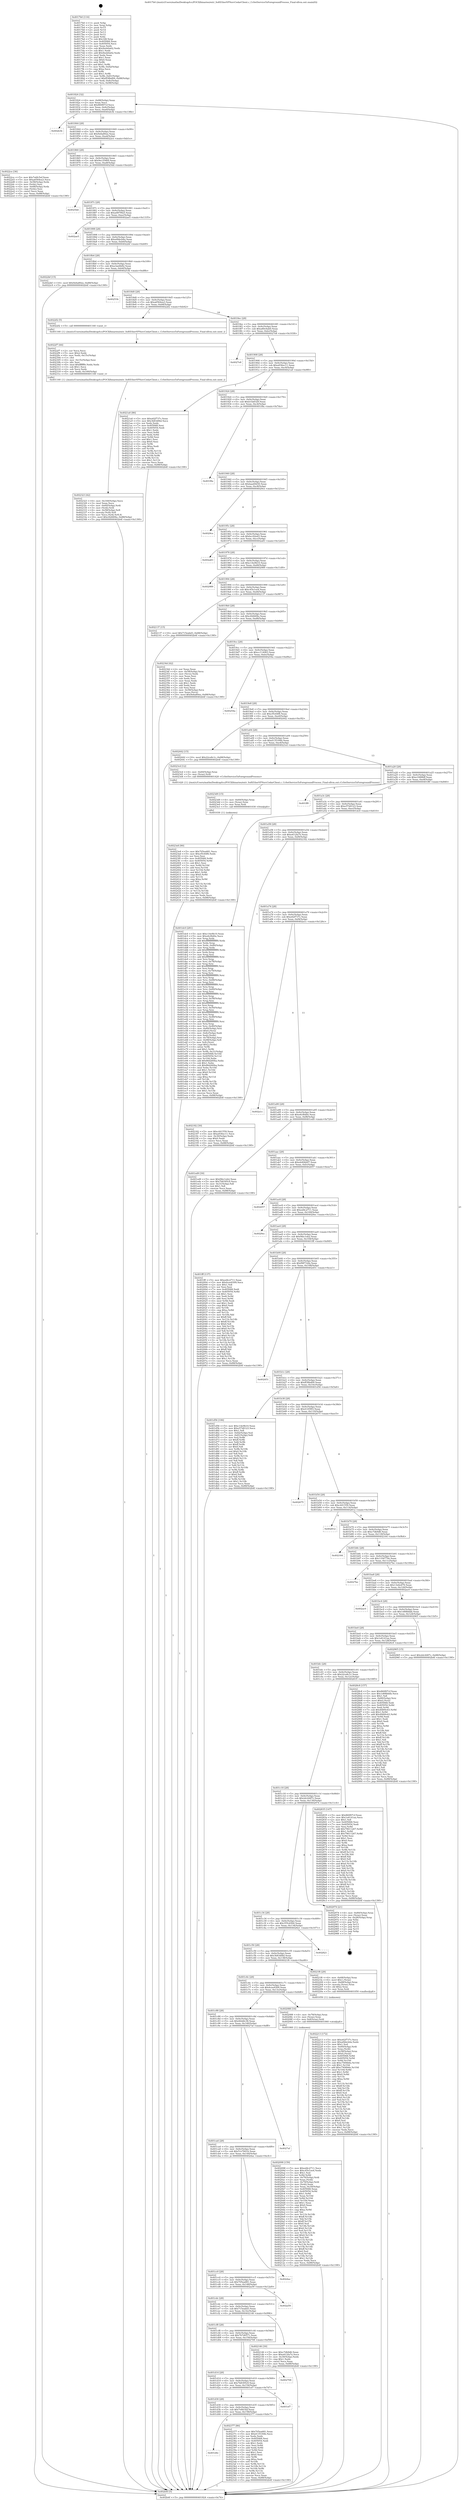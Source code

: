 digraph "0x4017b0" {
  label = "0x4017b0 (/mnt/c/Users/mathe/Desktop/tcc/POCII/binaries/extr_SoftEtherVPNsrcCedarClient.c_CcSetServiceToForegroundProcess_Final-ollvm.out::main(0))"
  labelloc = "t"
  node[shape=record]

  Entry [label="",width=0.3,height=0.3,shape=circle,fillcolor=black,style=filled]
  "0x401824" [label="{
     0x401824 [32]\l
     | [instrs]\l
     &nbsp;&nbsp;0x401824 \<+6\>: mov -0x88(%rbp),%eax\l
     &nbsp;&nbsp;0x40182a \<+2\>: mov %eax,%ecx\l
     &nbsp;&nbsp;0x40182c \<+6\>: sub $0x860f07cf,%ecx\l
     &nbsp;&nbsp;0x401832 \<+6\>: mov %eax,-0x9c(%rbp)\l
     &nbsp;&nbsp;0x401838 \<+6\>: mov %ecx,-0xa0(%rbp)\l
     &nbsp;&nbsp;0x40183e \<+6\>: je 0000000000402b3b \<main+0x138b\>\l
  }"]
  "0x402b3b" [label="{
     0x402b3b\l
  }", style=dashed]
  "0x401844" [label="{
     0x401844 [28]\l
     | [instrs]\l
     &nbsp;&nbsp;0x401844 \<+5\>: jmp 0000000000401849 \<main+0x99\>\l
     &nbsp;&nbsp;0x401849 \<+6\>: mov -0x9c(%rbp),%eax\l
     &nbsp;&nbsp;0x40184f \<+5\>: sub $0x9e6a80ee,%eax\l
     &nbsp;&nbsp;0x401854 \<+6\>: mov %eax,-0xa4(%rbp)\l
     &nbsp;&nbsp;0x40185a \<+6\>: je 00000000004022ce \<main+0xb1e\>\l
  }"]
  Exit [label="",width=0.3,height=0.3,shape=circle,fillcolor=black,style=filled,peripheries=2]
  "0x4022ce" [label="{
     0x4022ce [36]\l
     | [instrs]\l
     &nbsp;&nbsp;0x4022ce \<+5\>: mov $0x7e6fc5ef,%eax\l
     &nbsp;&nbsp;0x4022d3 \<+5\>: mov $0xa6564ea3,%ecx\l
     &nbsp;&nbsp;0x4022d8 \<+4\>: mov -0x58(%rbp),%rdx\l
     &nbsp;&nbsp;0x4022dc \<+2\>: mov (%rdx),%esi\l
     &nbsp;&nbsp;0x4022de \<+4\>: mov -0x68(%rbp),%rdx\l
     &nbsp;&nbsp;0x4022e2 \<+2\>: cmp (%rdx),%esi\l
     &nbsp;&nbsp;0x4022e4 \<+3\>: cmovl %ecx,%eax\l
     &nbsp;&nbsp;0x4022e7 \<+6\>: mov %eax,-0x88(%rbp)\l
     &nbsp;&nbsp;0x4022ed \<+5\>: jmp 0000000000402b4f \<main+0x139f\>\l
  }"]
  "0x401860" [label="{
     0x401860 [28]\l
     | [instrs]\l
     &nbsp;&nbsp;0x401860 \<+5\>: jmp 0000000000401865 \<main+0xb5\>\l
     &nbsp;&nbsp;0x401865 \<+6\>: mov -0x9c(%rbp),%eax\l
     &nbsp;&nbsp;0x40186b \<+5\>: sub $0x9ec35469,%eax\l
     &nbsp;&nbsp;0x401870 \<+6\>: mov %eax,-0xa8(%rbp)\l
     &nbsp;&nbsp;0x401876 \<+6\>: je 00000000004025dd \<main+0xe2d\>\l
  }"]
  "0x4023e8" [label="{
     0x4023e8 [90]\l
     | [instrs]\l
     &nbsp;&nbsp;0x4023e8 \<+5\>: mov $0x705ea681,%ecx\l
     &nbsp;&nbsp;0x4023ed \<+5\>: mov $0xcf5c64f6,%edx\l
     &nbsp;&nbsp;0x4023f2 \<+2\>: xor %esi,%esi\l
     &nbsp;&nbsp;0x4023f4 \<+8\>: mov 0x405068,%r8d\l
     &nbsp;&nbsp;0x4023fc \<+8\>: mov 0x405054,%r9d\l
     &nbsp;&nbsp;0x402404 \<+3\>: sub $0x1,%esi\l
     &nbsp;&nbsp;0x402407 \<+3\>: mov %r8d,%r10d\l
     &nbsp;&nbsp;0x40240a \<+3\>: add %esi,%r10d\l
     &nbsp;&nbsp;0x40240d \<+4\>: imul %r10d,%r8d\l
     &nbsp;&nbsp;0x402411 \<+4\>: and $0x1,%r8d\l
     &nbsp;&nbsp;0x402415 \<+4\>: cmp $0x0,%r8d\l
     &nbsp;&nbsp;0x402419 \<+4\>: sete %r11b\l
     &nbsp;&nbsp;0x40241d \<+4\>: cmp $0xa,%r9d\l
     &nbsp;&nbsp;0x402421 \<+3\>: setl %bl\l
     &nbsp;&nbsp;0x402424 \<+3\>: mov %r11b,%r14b\l
     &nbsp;&nbsp;0x402427 \<+3\>: and %bl,%r14b\l
     &nbsp;&nbsp;0x40242a \<+3\>: xor %bl,%r11b\l
     &nbsp;&nbsp;0x40242d \<+3\>: or %r11b,%r14b\l
     &nbsp;&nbsp;0x402430 \<+4\>: test $0x1,%r14b\l
     &nbsp;&nbsp;0x402434 \<+3\>: cmovne %edx,%ecx\l
     &nbsp;&nbsp;0x402437 \<+6\>: mov %ecx,-0x88(%rbp)\l
     &nbsp;&nbsp;0x40243d \<+5\>: jmp 0000000000402b4f \<main+0x139f\>\l
  }"]
  "0x4025dd" [label="{
     0x4025dd\l
  }", style=dashed]
  "0x40187c" [label="{
     0x40187c [28]\l
     | [instrs]\l
     &nbsp;&nbsp;0x40187c \<+5\>: jmp 0000000000401881 \<main+0xd1\>\l
     &nbsp;&nbsp;0x401881 \<+6\>: mov -0x9c(%rbp),%eax\l
     &nbsp;&nbsp;0x401887 \<+5\>: sub $0xa087f9a5,%eax\l
     &nbsp;&nbsp;0x40188c \<+6\>: mov %eax,-0xac(%rbp)\l
     &nbsp;&nbsp;0x401892 \<+6\>: je 0000000000402ae5 \<main+0x1335\>\l
  }"]
  "0x4023d9" [label="{
     0x4023d9 [15]\l
     | [instrs]\l
     &nbsp;&nbsp;0x4023d9 \<+4\>: mov -0x60(%rbp),%rax\l
     &nbsp;&nbsp;0x4023dd \<+3\>: mov (%rax),%rax\l
     &nbsp;&nbsp;0x4023e0 \<+3\>: mov %rax,%rdi\l
     &nbsp;&nbsp;0x4023e3 \<+5\>: call 0000000000401030 \<free@plt\>\l
     | [calls]\l
     &nbsp;&nbsp;0x401030 \{1\} (unknown)\l
  }"]
  "0x402ae5" [label="{
     0x402ae5\l
  }", style=dashed]
  "0x401898" [label="{
     0x401898 [28]\l
     | [instrs]\l
     &nbsp;&nbsp;0x401898 \<+5\>: jmp 000000000040189d \<main+0xed\>\l
     &nbsp;&nbsp;0x40189d \<+6\>: mov -0x9c(%rbp),%eax\l
     &nbsp;&nbsp;0x4018a3 \<+5\>: sub $0xa0bbcb4a,%eax\l
     &nbsp;&nbsp;0x4018a8 \<+6\>: mov %eax,-0xb0(%rbp)\l
     &nbsp;&nbsp;0x4018ae \<+6\>: je 00000000004022bf \<main+0xb0f\>\l
  }"]
  "0x401d4c" [label="{
     0x401d4c\l
  }", style=dashed]
  "0x4022bf" [label="{
     0x4022bf [15]\l
     | [instrs]\l
     &nbsp;&nbsp;0x4022bf \<+10\>: movl $0x9e6a80ee,-0x88(%rbp)\l
     &nbsp;&nbsp;0x4022c9 \<+5\>: jmp 0000000000402b4f \<main+0x139f\>\l
  }"]
  "0x4018b4" [label="{
     0x4018b4 [28]\l
     | [instrs]\l
     &nbsp;&nbsp;0x4018b4 \<+5\>: jmp 00000000004018b9 \<main+0x109\>\l
     &nbsp;&nbsp;0x4018b9 \<+6\>: mov -0x9c(%rbp),%eax\l
     &nbsp;&nbsp;0x4018bf \<+5\>: sub $0xa3ae6b82,%eax\l
     &nbsp;&nbsp;0x4018c4 \<+6\>: mov %eax,-0xb4(%rbp)\l
     &nbsp;&nbsp;0x4018ca \<+6\>: je 000000000040253b \<main+0xd8b\>\l
  }"]
  "0x402377" [label="{
     0x402377 [86]\l
     | [instrs]\l
     &nbsp;&nbsp;0x402377 \<+5\>: mov $0x705ea681,%eax\l
     &nbsp;&nbsp;0x40237c \<+5\>: mov $0xd135184b,%ecx\l
     &nbsp;&nbsp;0x402381 \<+2\>: xor %edx,%edx\l
     &nbsp;&nbsp;0x402383 \<+7\>: mov 0x405068,%esi\l
     &nbsp;&nbsp;0x40238a \<+7\>: mov 0x405054,%edi\l
     &nbsp;&nbsp;0x402391 \<+3\>: sub $0x1,%edx\l
     &nbsp;&nbsp;0x402394 \<+3\>: mov %esi,%r8d\l
     &nbsp;&nbsp;0x402397 \<+3\>: add %edx,%r8d\l
     &nbsp;&nbsp;0x40239a \<+4\>: imul %r8d,%esi\l
     &nbsp;&nbsp;0x40239e \<+3\>: and $0x1,%esi\l
     &nbsp;&nbsp;0x4023a1 \<+3\>: cmp $0x0,%esi\l
     &nbsp;&nbsp;0x4023a4 \<+4\>: sete %r9b\l
     &nbsp;&nbsp;0x4023a8 \<+3\>: cmp $0xa,%edi\l
     &nbsp;&nbsp;0x4023ab \<+4\>: setl %r10b\l
     &nbsp;&nbsp;0x4023af \<+3\>: mov %r9b,%r11b\l
     &nbsp;&nbsp;0x4023b2 \<+3\>: and %r10b,%r11b\l
     &nbsp;&nbsp;0x4023b5 \<+3\>: xor %r10b,%r9b\l
     &nbsp;&nbsp;0x4023b8 \<+3\>: or %r9b,%r11b\l
     &nbsp;&nbsp;0x4023bb \<+4\>: test $0x1,%r11b\l
     &nbsp;&nbsp;0x4023bf \<+3\>: cmovne %ecx,%eax\l
     &nbsp;&nbsp;0x4023c2 \<+6\>: mov %eax,-0x88(%rbp)\l
     &nbsp;&nbsp;0x4023c8 \<+5\>: jmp 0000000000402b4f \<main+0x139f\>\l
  }"]
  "0x40253b" [label="{
     0x40253b\l
  }", style=dashed]
  "0x4018d0" [label="{
     0x4018d0 [28]\l
     | [instrs]\l
     &nbsp;&nbsp;0x4018d0 \<+5\>: jmp 00000000004018d5 \<main+0x125\>\l
     &nbsp;&nbsp;0x4018d5 \<+6\>: mov -0x9c(%rbp),%eax\l
     &nbsp;&nbsp;0x4018db \<+5\>: sub $0xa6564ea3,%eax\l
     &nbsp;&nbsp;0x4018e0 \<+6\>: mov %eax,-0xb8(%rbp)\l
     &nbsp;&nbsp;0x4018e6 \<+6\>: je 00000000004022f2 \<main+0xb42\>\l
  }"]
  "0x401d30" [label="{
     0x401d30 [28]\l
     | [instrs]\l
     &nbsp;&nbsp;0x401d30 \<+5\>: jmp 0000000000401d35 \<main+0x585\>\l
     &nbsp;&nbsp;0x401d35 \<+6\>: mov -0x9c(%rbp),%eax\l
     &nbsp;&nbsp;0x401d3b \<+5\>: sub $0x7e6fc5ef,%eax\l
     &nbsp;&nbsp;0x401d40 \<+6\>: mov %eax,-0x158(%rbp)\l
     &nbsp;&nbsp;0x401d46 \<+6\>: je 0000000000402377 \<main+0xbc7\>\l
  }"]
  "0x4022f2" [label="{
     0x4022f2 [5]\l
     | [instrs]\l
     &nbsp;&nbsp;0x4022f2 \<+5\>: call 0000000000401160 \<next_i\>\l
     | [calls]\l
     &nbsp;&nbsp;0x401160 \{1\} (/mnt/c/Users/mathe/Desktop/tcc/POCII/binaries/extr_SoftEtherVPNsrcCedarClient.c_CcSetServiceToForegroundProcess_Final-ollvm.out::next_i)\l
  }"]
  "0x4018ec" [label="{
     0x4018ec [28]\l
     | [instrs]\l
     &nbsp;&nbsp;0x4018ec \<+5\>: jmp 00000000004018f1 \<main+0x141\>\l
     &nbsp;&nbsp;0x4018f1 \<+6\>: mov -0x9c(%rbp),%eax\l
     &nbsp;&nbsp;0x4018f7 \<+5\>: sub $0xa80c6ab0,%eax\l
     &nbsp;&nbsp;0x4018fc \<+6\>: mov %eax,-0xbc(%rbp)\l
     &nbsp;&nbsp;0x401902 \<+6\>: je 00000000004027e8 \<main+0x1038\>\l
  }"]
  "0x401ef7" [label="{
     0x401ef7\l
  }", style=dashed]
  "0x4027e8" [label="{
     0x4027e8\l
  }", style=dashed]
  "0x401908" [label="{
     0x401908 [28]\l
     | [instrs]\l
     &nbsp;&nbsp;0x401908 \<+5\>: jmp 000000000040190d \<main+0x15d\>\l
     &nbsp;&nbsp;0x40190d \<+6\>: mov -0x9c(%rbp),%eax\l
     &nbsp;&nbsp;0x401913 \<+5\>: sub $0xa936ec11,%eax\l
     &nbsp;&nbsp;0x401918 \<+6\>: mov %eax,-0xc0(%rbp)\l
     &nbsp;&nbsp;0x40191e \<+6\>: je 00000000004021a0 \<main+0x9f0\>\l
  }"]
  "0x401d14" [label="{
     0x401d14 [28]\l
     | [instrs]\l
     &nbsp;&nbsp;0x401d14 \<+5\>: jmp 0000000000401d19 \<main+0x569\>\l
     &nbsp;&nbsp;0x401d19 \<+6\>: mov -0x9c(%rbp),%eax\l
     &nbsp;&nbsp;0x401d1f \<+5\>: sub $0x7b8395c9,%eax\l
     &nbsp;&nbsp;0x401d24 \<+6\>: mov %eax,-0x154(%rbp)\l
     &nbsp;&nbsp;0x401d2a \<+6\>: je 0000000000401ef7 \<main+0x747\>\l
  }"]
  "0x4021a0" [label="{
     0x4021a0 [86]\l
     | [instrs]\l
     &nbsp;&nbsp;0x4021a0 \<+5\>: mov $0xe62f737c,%eax\l
     &nbsp;&nbsp;0x4021a5 \<+5\>: mov $0x3b83df4d,%ecx\l
     &nbsp;&nbsp;0x4021aa \<+2\>: xor %edx,%edx\l
     &nbsp;&nbsp;0x4021ac \<+7\>: mov 0x405068,%esi\l
     &nbsp;&nbsp;0x4021b3 \<+7\>: mov 0x405054,%edi\l
     &nbsp;&nbsp;0x4021ba \<+3\>: sub $0x1,%edx\l
     &nbsp;&nbsp;0x4021bd \<+3\>: mov %esi,%r8d\l
     &nbsp;&nbsp;0x4021c0 \<+3\>: add %edx,%r8d\l
     &nbsp;&nbsp;0x4021c3 \<+4\>: imul %r8d,%esi\l
     &nbsp;&nbsp;0x4021c7 \<+3\>: and $0x1,%esi\l
     &nbsp;&nbsp;0x4021ca \<+3\>: cmp $0x0,%esi\l
     &nbsp;&nbsp;0x4021cd \<+4\>: sete %r9b\l
     &nbsp;&nbsp;0x4021d1 \<+3\>: cmp $0xa,%edi\l
     &nbsp;&nbsp;0x4021d4 \<+4\>: setl %r10b\l
     &nbsp;&nbsp;0x4021d8 \<+3\>: mov %r9b,%r11b\l
     &nbsp;&nbsp;0x4021db \<+3\>: and %r10b,%r11b\l
     &nbsp;&nbsp;0x4021de \<+3\>: xor %r10b,%r9b\l
     &nbsp;&nbsp;0x4021e1 \<+3\>: or %r9b,%r11b\l
     &nbsp;&nbsp;0x4021e4 \<+4\>: test $0x1,%r11b\l
     &nbsp;&nbsp;0x4021e8 \<+3\>: cmovne %ecx,%eax\l
     &nbsp;&nbsp;0x4021eb \<+6\>: mov %eax,-0x88(%rbp)\l
     &nbsp;&nbsp;0x4021f1 \<+5\>: jmp 0000000000402b4f \<main+0x139f\>\l
  }"]
  "0x401924" [label="{
     0x401924 [28]\l
     | [instrs]\l
     &nbsp;&nbsp;0x401924 \<+5\>: jmp 0000000000401929 \<main+0x179\>\l
     &nbsp;&nbsp;0x401929 \<+6\>: mov -0x9c(%rbp),%eax\l
     &nbsp;&nbsp;0x40192f \<+5\>: sub $0xb1fa8329,%eax\l
     &nbsp;&nbsp;0x401934 \<+6\>: mov %eax,-0xc4(%rbp)\l
     &nbsp;&nbsp;0x40193a \<+6\>: je 0000000000401f8a \<main+0x7da\>\l
  }"]
  "0x402708" [label="{
     0x402708\l
  }", style=dashed]
  "0x401f8a" [label="{
     0x401f8a\l
  }", style=dashed]
  "0x401940" [label="{
     0x401940 [28]\l
     | [instrs]\l
     &nbsp;&nbsp;0x401940 \<+5\>: jmp 0000000000401945 \<main+0x195\>\l
     &nbsp;&nbsp;0x401945 \<+6\>: mov -0x9c(%rbp),%eax\l
     &nbsp;&nbsp;0x40194b \<+5\>: sub $0xbaa49d30,%eax\l
     &nbsp;&nbsp;0x401950 \<+6\>: mov %eax,-0xc8(%rbp)\l
     &nbsp;&nbsp;0x401956 \<+6\>: je 00000000004029ce \<main+0x121e\>\l
  }"]
  "0x402323" [label="{
     0x402323 [42]\l
     | [instrs]\l
     &nbsp;&nbsp;0x402323 \<+6\>: mov -0x160(%rbp),%ecx\l
     &nbsp;&nbsp;0x402329 \<+3\>: imul %eax,%ecx\l
     &nbsp;&nbsp;0x40232c \<+4\>: mov -0x60(%rbp),%rdi\l
     &nbsp;&nbsp;0x402330 \<+3\>: mov (%rdi),%rdi\l
     &nbsp;&nbsp;0x402333 \<+4\>: mov -0x58(%rbp),%r8\l
     &nbsp;&nbsp;0x402337 \<+3\>: movslq (%r8),%r8\l
     &nbsp;&nbsp;0x40233a \<+4\>: mov %ecx,(%rdi,%r8,4)\l
     &nbsp;&nbsp;0x40233e \<+10\>: movl $0xc8266f4e,-0x88(%rbp)\l
     &nbsp;&nbsp;0x402348 \<+5\>: jmp 0000000000402b4f \<main+0x139f\>\l
  }"]
  "0x4029ce" [label="{
     0x4029ce\l
  }", style=dashed]
  "0x40195c" [label="{
     0x40195c [28]\l
     | [instrs]\l
     &nbsp;&nbsp;0x40195c \<+5\>: jmp 0000000000401961 \<main+0x1b1\>\l
     &nbsp;&nbsp;0x401961 \<+6\>: mov -0x9c(%rbp),%eax\l
     &nbsp;&nbsp;0x401967 \<+5\>: sub $0xbcc92ed3,%eax\l
     &nbsp;&nbsp;0x40196c \<+6\>: mov %eax,-0xcc(%rbp)\l
     &nbsp;&nbsp;0x401972 \<+6\>: je 0000000000402a83 \<main+0x12d3\>\l
  }"]
  "0x4022f7" [label="{
     0x4022f7 [44]\l
     | [instrs]\l
     &nbsp;&nbsp;0x4022f7 \<+2\>: xor %ecx,%ecx\l
     &nbsp;&nbsp;0x4022f9 \<+5\>: mov $0x2,%edx\l
     &nbsp;&nbsp;0x4022fe \<+6\>: mov %edx,-0x15c(%rbp)\l
     &nbsp;&nbsp;0x402304 \<+1\>: cltd\l
     &nbsp;&nbsp;0x402305 \<+6\>: mov -0x15c(%rbp),%esi\l
     &nbsp;&nbsp;0x40230b \<+2\>: idiv %esi\l
     &nbsp;&nbsp;0x40230d \<+6\>: imul $0xfffffffe,%edx,%edx\l
     &nbsp;&nbsp;0x402313 \<+3\>: sub $0x1,%ecx\l
     &nbsp;&nbsp;0x402316 \<+2\>: sub %ecx,%edx\l
     &nbsp;&nbsp;0x402318 \<+6\>: mov %edx,-0x160(%rbp)\l
     &nbsp;&nbsp;0x40231e \<+5\>: call 0000000000401160 \<next_i\>\l
     | [calls]\l
     &nbsp;&nbsp;0x401160 \{1\} (/mnt/c/Users/mathe/Desktop/tcc/POCII/binaries/extr_SoftEtherVPNsrcCedarClient.c_CcSetServiceToForegroundProcess_Final-ollvm.out::next_i)\l
  }"]
  "0x402a83" [label="{
     0x402a83\l
  }", style=dashed]
  "0x401978" [label="{
     0x401978 [28]\l
     | [instrs]\l
     &nbsp;&nbsp;0x401978 \<+5\>: jmp 000000000040197d \<main+0x1cd\>\l
     &nbsp;&nbsp;0x40197d \<+6\>: mov -0x9c(%rbp),%eax\l
     &nbsp;&nbsp;0x401983 \<+5\>: sub $0xc14e9b10,%eax\l
     &nbsp;&nbsp;0x401988 \<+6\>: mov %eax,-0xd0(%rbp)\l
     &nbsp;&nbsp;0x40198e \<+6\>: je 0000000000402989 \<main+0x11d9\>\l
  }"]
  "0x402213" [label="{
     0x402213 [172]\l
     | [instrs]\l
     &nbsp;&nbsp;0x402213 \<+5\>: mov $0xe62f737c,%ecx\l
     &nbsp;&nbsp;0x402218 \<+5\>: mov $0xa0bbcb4a,%edx\l
     &nbsp;&nbsp;0x40221d \<+3\>: mov $0x1,%sil\l
     &nbsp;&nbsp;0x402220 \<+4\>: mov -0x60(%rbp),%rdi\l
     &nbsp;&nbsp;0x402224 \<+3\>: mov %rax,(%rdi)\l
     &nbsp;&nbsp;0x402227 \<+4\>: mov -0x58(%rbp),%rax\l
     &nbsp;&nbsp;0x40222b \<+6\>: movl $0x0,(%rax)\l
     &nbsp;&nbsp;0x402231 \<+8\>: mov 0x405068,%r8d\l
     &nbsp;&nbsp;0x402239 \<+8\>: mov 0x405054,%r9d\l
     &nbsp;&nbsp;0x402241 \<+3\>: mov %r8d,%r10d\l
     &nbsp;&nbsp;0x402244 \<+7\>: sub $0xc7406b6e,%r10d\l
     &nbsp;&nbsp;0x40224b \<+4\>: sub $0x1,%r10d\l
     &nbsp;&nbsp;0x40224f \<+7\>: add $0xc7406b6e,%r10d\l
     &nbsp;&nbsp;0x402256 \<+4\>: imul %r10d,%r8d\l
     &nbsp;&nbsp;0x40225a \<+4\>: and $0x1,%r8d\l
     &nbsp;&nbsp;0x40225e \<+4\>: cmp $0x0,%r8d\l
     &nbsp;&nbsp;0x402262 \<+4\>: sete %r11b\l
     &nbsp;&nbsp;0x402266 \<+4\>: cmp $0xa,%r9d\l
     &nbsp;&nbsp;0x40226a \<+3\>: setl %bl\l
     &nbsp;&nbsp;0x40226d \<+3\>: mov %r11b,%r14b\l
     &nbsp;&nbsp;0x402270 \<+4\>: xor $0xff,%r14b\l
     &nbsp;&nbsp;0x402274 \<+3\>: mov %bl,%r15b\l
     &nbsp;&nbsp;0x402277 \<+4\>: xor $0xff,%r15b\l
     &nbsp;&nbsp;0x40227b \<+4\>: xor $0x0,%sil\l
     &nbsp;&nbsp;0x40227f \<+3\>: mov %r14b,%r12b\l
     &nbsp;&nbsp;0x402282 \<+4\>: and $0x0,%r12b\l
     &nbsp;&nbsp;0x402286 \<+3\>: and %sil,%r11b\l
     &nbsp;&nbsp;0x402289 \<+3\>: mov %r15b,%r13b\l
     &nbsp;&nbsp;0x40228c \<+4\>: and $0x0,%r13b\l
     &nbsp;&nbsp;0x402290 \<+3\>: and %sil,%bl\l
     &nbsp;&nbsp;0x402293 \<+3\>: or %r11b,%r12b\l
     &nbsp;&nbsp;0x402296 \<+3\>: or %bl,%r13b\l
     &nbsp;&nbsp;0x402299 \<+3\>: xor %r13b,%r12b\l
     &nbsp;&nbsp;0x40229c \<+3\>: or %r15b,%r14b\l
     &nbsp;&nbsp;0x40229f \<+4\>: xor $0xff,%r14b\l
     &nbsp;&nbsp;0x4022a3 \<+4\>: or $0x0,%sil\l
     &nbsp;&nbsp;0x4022a7 \<+3\>: and %sil,%r14b\l
     &nbsp;&nbsp;0x4022aa \<+3\>: or %r14b,%r12b\l
     &nbsp;&nbsp;0x4022ad \<+4\>: test $0x1,%r12b\l
     &nbsp;&nbsp;0x4022b1 \<+3\>: cmovne %edx,%ecx\l
     &nbsp;&nbsp;0x4022b4 \<+6\>: mov %ecx,-0x88(%rbp)\l
     &nbsp;&nbsp;0x4022ba \<+5\>: jmp 0000000000402b4f \<main+0x139f\>\l
  }"]
  "0x402989" [label="{
     0x402989\l
  }", style=dashed]
  "0x401994" [label="{
     0x401994 [28]\l
     | [instrs]\l
     &nbsp;&nbsp;0x401994 \<+5\>: jmp 0000000000401999 \<main+0x1e9\>\l
     &nbsp;&nbsp;0x401999 \<+6\>: mov -0x9c(%rbp),%eax\l
     &nbsp;&nbsp;0x40199f \<+5\>: sub $0xc45e1ee4,%eax\l
     &nbsp;&nbsp;0x4019a4 \<+6\>: mov %eax,-0xd4(%rbp)\l
     &nbsp;&nbsp;0x4019aa \<+6\>: je 0000000000402137 \<main+0x987\>\l
  }"]
  "0x401cf8" [label="{
     0x401cf8 [28]\l
     | [instrs]\l
     &nbsp;&nbsp;0x401cf8 \<+5\>: jmp 0000000000401cfd \<main+0x54d\>\l
     &nbsp;&nbsp;0x401cfd \<+6\>: mov -0x9c(%rbp),%eax\l
     &nbsp;&nbsp;0x401d03 \<+5\>: sub $0x7b7d0571,%eax\l
     &nbsp;&nbsp;0x401d08 \<+6\>: mov %eax,-0x150(%rbp)\l
     &nbsp;&nbsp;0x401d0e \<+6\>: je 0000000000402708 \<main+0xf58\>\l
  }"]
  "0x402137" [label="{
     0x402137 [15]\l
     | [instrs]\l
     &nbsp;&nbsp;0x402137 \<+10\>: movl $0x715eabd3,-0x88(%rbp)\l
     &nbsp;&nbsp;0x402141 \<+5\>: jmp 0000000000402b4f \<main+0x139f\>\l
  }"]
  "0x4019b0" [label="{
     0x4019b0 [28]\l
     | [instrs]\l
     &nbsp;&nbsp;0x4019b0 \<+5\>: jmp 00000000004019b5 \<main+0x205\>\l
     &nbsp;&nbsp;0x4019b5 \<+6\>: mov -0x9c(%rbp),%eax\l
     &nbsp;&nbsp;0x4019bb \<+5\>: sub $0xc8266f4e,%eax\l
     &nbsp;&nbsp;0x4019c0 \<+6\>: mov %eax,-0xd8(%rbp)\l
     &nbsp;&nbsp;0x4019c6 \<+6\>: je 000000000040234d \<main+0xb9d\>\l
  }"]
  "0x402146" [label="{
     0x402146 [30]\l
     | [instrs]\l
     &nbsp;&nbsp;0x402146 \<+5\>: mov $0xc7db9d6,%eax\l
     &nbsp;&nbsp;0x40214b \<+5\>: mov $0xe612fa7e,%ecx\l
     &nbsp;&nbsp;0x402150 \<+3\>: mov -0x30(%rbp),%edx\l
     &nbsp;&nbsp;0x402153 \<+3\>: cmp $0x1,%edx\l
     &nbsp;&nbsp;0x402156 \<+3\>: cmovl %ecx,%eax\l
     &nbsp;&nbsp;0x402159 \<+6\>: mov %eax,-0x88(%rbp)\l
     &nbsp;&nbsp;0x40215f \<+5\>: jmp 0000000000402b4f \<main+0x139f\>\l
  }"]
  "0x40234d" [label="{
     0x40234d [42]\l
     | [instrs]\l
     &nbsp;&nbsp;0x40234d \<+2\>: xor %eax,%eax\l
     &nbsp;&nbsp;0x40234f \<+4\>: mov -0x58(%rbp),%rcx\l
     &nbsp;&nbsp;0x402353 \<+2\>: mov (%rcx),%edx\l
     &nbsp;&nbsp;0x402355 \<+2\>: mov %eax,%esi\l
     &nbsp;&nbsp;0x402357 \<+2\>: sub %edx,%esi\l
     &nbsp;&nbsp;0x402359 \<+2\>: mov %eax,%edx\l
     &nbsp;&nbsp;0x40235b \<+3\>: sub $0x1,%edx\l
     &nbsp;&nbsp;0x40235e \<+2\>: add %edx,%esi\l
     &nbsp;&nbsp;0x402360 \<+2\>: sub %esi,%eax\l
     &nbsp;&nbsp;0x402362 \<+4\>: mov -0x58(%rbp),%rcx\l
     &nbsp;&nbsp;0x402366 \<+2\>: mov %eax,(%rcx)\l
     &nbsp;&nbsp;0x402368 \<+10\>: movl $0x9e6a80ee,-0x88(%rbp)\l
     &nbsp;&nbsp;0x402372 \<+5\>: jmp 0000000000402b4f \<main+0x139f\>\l
  }"]
  "0x4019cc" [label="{
     0x4019cc [28]\l
     | [instrs]\l
     &nbsp;&nbsp;0x4019cc \<+5\>: jmp 00000000004019d1 \<main+0x221\>\l
     &nbsp;&nbsp;0x4019d1 \<+6\>: mov -0x9c(%rbp),%eax\l
     &nbsp;&nbsp;0x4019d7 \<+5\>: sub $0xcc114063,%eax\l
     &nbsp;&nbsp;0x4019dc \<+6\>: mov %eax,-0xdc(%rbp)\l
     &nbsp;&nbsp;0x4019e2 \<+6\>: je 000000000040254a \<main+0xd9a\>\l
  }"]
  "0x401cdc" [label="{
     0x401cdc [28]\l
     | [instrs]\l
     &nbsp;&nbsp;0x401cdc \<+5\>: jmp 0000000000401ce1 \<main+0x531\>\l
     &nbsp;&nbsp;0x401ce1 \<+6\>: mov -0x9c(%rbp),%eax\l
     &nbsp;&nbsp;0x401ce7 \<+5\>: sub $0x715eabd3,%eax\l
     &nbsp;&nbsp;0x401cec \<+6\>: mov %eax,-0x14c(%rbp)\l
     &nbsp;&nbsp;0x401cf2 \<+6\>: je 0000000000402146 \<main+0x996\>\l
  }"]
  "0x40254a" [label="{
     0x40254a\l
  }", style=dashed]
  "0x4019e8" [label="{
     0x4019e8 [28]\l
     | [instrs]\l
     &nbsp;&nbsp;0x4019e8 \<+5\>: jmp 00000000004019ed \<main+0x23d\>\l
     &nbsp;&nbsp;0x4019ed \<+6\>: mov -0x9c(%rbp),%eax\l
     &nbsp;&nbsp;0x4019f3 \<+5\>: sub $0xcf5c64f6,%eax\l
     &nbsp;&nbsp;0x4019f8 \<+6\>: mov %eax,-0xe0(%rbp)\l
     &nbsp;&nbsp;0x4019fe \<+6\>: je 0000000000402442 \<main+0xc92\>\l
  }"]
  "0x402a59" [label="{
     0x402a59\l
  }", style=dashed]
  "0x402442" [label="{
     0x402442 [15]\l
     | [instrs]\l
     &nbsp;&nbsp;0x402442 \<+10\>: movl $0x22ce8c1c,-0x88(%rbp)\l
     &nbsp;&nbsp;0x40244c \<+5\>: jmp 0000000000402b4f \<main+0x139f\>\l
  }"]
  "0x401a04" [label="{
     0x401a04 [28]\l
     | [instrs]\l
     &nbsp;&nbsp;0x401a04 \<+5\>: jmp 0000000000401a09 \<main+0x259\>\l
     &nbsp;&nbsp;0x401a09 \<+6\>: mov -0x9c(%rbp),%eax\l
     &nbsp;&nbsp;0x401a0f \<+5\>: sub $0xd135184b,%eax\l
     &nbsp;&nbsp;0x401a14 \<+6\>: mov %eax,-0xe4(%rbp)\l
     &nbsp;&nbsp;0x401a1a \<+6\>: je 00000000004023cd \<main+0xc1d\>\l
  }"]
  "0x401cc0" [label="{
     0x401cc0 [28]\l
     | [instrs]\l
     &nbsp;&nbsp;0x401cc0 \<+5\>: jmp 0000000000401cc5 \<main+0x515\>\l
     &nbsp;&nbsp;0x401cc5 \<+6\>: mov -0x9c(%rbp),%eax\l
     &nbsp;&nbsp;0x401ccb \<+5\>: sub $0x705ea681,%eax\l
     &nbsp;&nbsp;0x401cd0 \<+6\>: mov %eax,-0x148(%rbp)\l
     &nbsp;&nbsp;0x401cd6 \<+6\>: je 0000000000402a59 \<main+0x12a9\>\l
  }"]
  "0x4023cd" [label="{
     0x4023cd [12]\l
     | [instrs]\l
     &nbsp;&nbsp;0x4023cd \<+4\>: mov -0x60(%rbp),%rax\l
     &nbsp;&nbsp;0x4023d1 \<+3\>: mov (%rax),%rdi\l
     &nbsp;&nbsp;0x4023d4 \<+5\>: call 0000000000401420 \<CcSetServiceToForegroundProcess\>\l
     | [calls]\l
     &nbsp;&nbsp;0x401420 \{1\} (/mnt/c/Users/mathe/Desktop/tcc/POCII/binaries/extr_SoftEtherVPNsrcCedarClient.c_CcSetServiceToForegroundProcess_Final-ollvm.out::CcSetServiceToForegroundProcess)\l
  }"]
  "0x401a20" [label="{
     0x401a20 [28]\l
     | [instrs]\l
     &nbsp;&nbsp;0x401a20 \<+5\>: jmp 0000000000401a25 \<main+0x275\>\l
     &nbsp;&nbsp;0x401a25 \<+6\>: mov -0x9c(%rbp),%eax\l
     &nbsp;&nbsp;0x401a2b \<+5\>: sub $0xe1688bff,%eax\l
     &nbsp;&nbsp;0x401a30 \<+6\>: mov %eax,-0xe8(%rbp)\l
     &nbsp;&nbsp;0x401a36 \<+6\>: je 0000000000401ff0 \<main+0x840\>\l
  }"]
  "0x4024ac" [label="{
     0x4024ac\l
  }", style=dashed]
  "0x401ff0" [label="{
     0x401ff0\l
  }", style=dashed]
  "0x401a3c" [label="{
     0x401a3c [28]\l
     | [instrs]\l
     &nbsp;&nbsp;0x401a3c \<+5\>: jmp 0000000000401a41 \<main+0x291\>\l
     &nbsp;&nbsp;0x401a41 \<+6\>: mov -0x9c(%rbp),%eax\l
     &nbsp;&nbsp;0x401a47 \<+5\>: sub $0xe57d0123,%eax\l
     &nbsp;&nbsp;0x401a4c \<+6\>: mov %eax,-0xec(%rbp)\l
     &nbsp;&nbsp;0x401a52 \<+6\>: je 0000000000401dc0 \<main+0x610\>\l
  }"]
  "0x401ca4" [label="{
     0x401ca4 [28]\l
     | [instrs]\l
     &nbsp;&nbsp;0x401ca4 \<+5\>: jmp 0000000000401ca9 \<main+0x4f9\>\l
     &nbsp;&nbsp;0x401ca9 \<+6\>: mov -0x9c(%rbp),%eax\l
     &nbsp;&nbsp;0x401caf \<+5\>: sub $0x51e7601b,%eax\l
     &nbsp;&nbsp;0x401cb4 \<+6\>: mov %eax,-0x144(%rbp)\l
     &nbsp;&nbsp;0x401cba \<+6\>: je 00000000004024ac \<main+0xcfc\>\l
  }"]
  "0x401dc0" [label="{
     0x401dc0 [281]\l
     | [instrs]\l
     &nbsp;&nbsp;0x401dc0 \<+5\>: mov $0xc14e9b10,%eax\l
     &nbsp;&nbsp;0x401dc5 \<+5\>: mov $0xe6cf6d0e,%ecx\l
     &nbsp;&nbsp;0x401dca \<+3\>: mov %rsp,%rdx\l
     &nbsp;&nbsp;0x401dcd \<+4\>: add $0xfffffffffffffff0,%rdx\l
     &nbsp;&nbsp;0x401dd1 \<+3\>: mov %rdx,%rsp\l
     &nbsp;&nbsp;0x401dd4 \<+4\>: mov %rdx,-0x80(%rbp)\l
     &nbsp;&nbsp;0x401dd8 \<+3\>: mov %rsp,%rdx\l
     &nbsp;&nbsp;0x401ddb \<+4\>: add $0xfffffffffffffff0,%rdx\l
     &nbsp;&nbsp;0x401ddf \<+3\>: mov %rdx,%rsp\l
     &nbsp;&nbsp;0x401de2 \<+3\>: mov %rsp,%rsi\l
     &nbsp;&nbsp;0x401de5 \<+4\>: add $0xfffffffffffffff0,%rsi\l
     &nbsp;&nbsp;0x401de9 \<+3\>: mov %rsi,%rsp\l
     &nbsp;&nbsp;0x401dec \<+4\>: mov %rsi,-0x78(%rbp)\l
     &nbsp;&nbsp;0x401df0 \<+3\>: mov %rsp,%rsi\l
     &nbsp;&nbsp;0x401df3 \<+4\>: add $0xfffffffffffffff0,%rsi\l
     &nbsp;&nbsp;0x401df7 \<+3\>: mov %rsi,%rsp\l
     &nbsp;&nbsp;0x401dfa \<+4\>: mov %rsi,-0x70(%rbp)\l
     &nbsp;&nbsp;0x401dfe \<+3\>: mov %rsp,%rsi\l
     &nbsp;&nbsp;0x401e01 \<+4\>: add $0xfffffffffffffff0,%rsi\l
     &nbsp;&nbsp;0x401e05 \<+3\>: mov %rsi,%rsp\l
     &nbsp;&nbsp;0x401e08 \<+4\>: mov %rsi,-0x68(%rbp)\l
     &nbsp;&nbsp;0x401e0c \<+3\>: mov %rsp,%rsi\l
     &nbsp;&nbsp;0x401e0f \<+4\>: add $0xfffffffffffffff0,%rsi\l
     &nbsp;&nbsp;0x401e13 \<+3\>: mov %rsi,%rsp\l
     &nbsp;&nbsp;0x401e16 \<+4\>: mov %rsi,-0x60(%rbp)\l
     &nbsp;&nbsp;0x401e1a \<+3\>: mov %rsp,%rsi\l
     &nbsp;&nbsp;0x401e1d \<+4\>: add $0xfffffffffffffff0,%rsi\l
     &nbsp;&nbsp;0x401e21 \<+3\>: mov %rsi,%rsp\l
     &nbsp;&nbsp;0x401e24 \<+4\>: mov %rsi,-0x58(%rbp)\l
     &nbsp;&nbsp;0x401e28 \<+3\>: mov %rsp,%rsi\l
     &nbsp;&nbsp;0x401e2b \<+4\>: add $0xfffffffffffffff0,%rsi\l
     &nbsp;&nbsp;0x401e2f \<+3\>: mov %rsi,%rsp\l
     &nbsp;&nbsp;0x401e32 \<+4\>: mov %rsi,-0x50(%rbp)\l
     &nbsp;&nbsp;0x401e36 \<+3\>: mov %rsp,%rsi\l
     &nbsp;&nbsp;0x401e39 \<+4\>: add $0xfffffffffffffff0,%rsi\l
     &nbsp;&nbsp;0x401e3d \<+3\>: mov %rsi,%rsp\l
     &nbsp;&nbsp;0x401e40 \<+4\>: mov %rsi,-0x48(%rbp)\l
     &nbsp;&nbsp;0x401e44 \<+3\>: mov %rsp,%rsi\l
     &nbsp;&nbsp;0x401e47 \<+4\>: add $0xfffffffffffffff0,%rsi\l
     &nbsp;&nbsp;0x401e4b \<+3\>: mov %rsi,%rsp\l
     &nbsp;&nbsp;0x401e4e \<+4\>: mov %rsi,-0x40(%rbp)\l
     &nbsp;&nbsp;0x401e52 \<+4\>: mov -0x80(%rbp),%rsi\l
     &nbsp;&nbsp;0x401e56 \<+6\>: movl $0x0,(%rsi)\l
     &nbsp;&nbsp;0x401e5c \<+6\>: mov -0x8c(%rbp),%edi\l
     &nbsp;&nbsp;0x401e62 \<+2\>: mov %edi,(%rdx)\l
     &nbsp;&nbsp;0x401e64 \<+4\>: mov -0x78(%rbp),%rsi\l
     &nbsp;&nbsp;0x401e68 \<+7\>: mov -0x98(%rbp),%r8\l
     &nbsp;&nbsp;0x401e6f \<+3\>: mov %r8,(%rsi)\l
     &nbsp;&nbsp;0x401e72 \<+3\>: cmpl $0x2,(%rdx)\l
     &nbsp;&nbsp;0x401e75 \<+4\>: setne %r9b\l
     &nbsp;&nbsp;0x401e79 \<+4\>: and $0x1,%r9b\l
     &nbsp;&nbsp;0x401e7d \<+4\>: mov %r9b,-0x31(%rbp)\l
     &nbsp;&nbsp;0x401e81 \<+8\>: mov 0x405068,%r10d\l
     &nbsp;&nbsp;0x401e89 \<+8\>: mov 0x405054,%r11d\l
     &nbsp;&nbsp;0x401e91 \<+3\>: mov %r10d,%ebx\l
     &nbsp;&nbsp;0x401e94 \<+6\>: add $0x86d260ba,%ebx\l
     &nbsp;&nbsp;0x401e9a \<+3\>: sub $0x1,%ebx\l
     &nbsp;&nbsp;0x401e9d \<+6\>: sub $0x86d260ba,%ebx\l
     &nbsp;&nbsp;0x401ea3 \<+4\>: imul %ebx,%r10d\l
     &nbsp;&nbsp;0x401ea7 \<+4\>: and $0x1,%r10d\l
     &nbsp;&nbsp;0x401eab \<+4\>: cmp $0x0,%r10d\l
     &nbsp;&nbsp;0x401eaf \<+4\>: sete %r9b\l
     &nbsp;&nbsp;0x401eb3 \<+4\>: cmp $0xa,%r11d\l
     &nbsp;&nbsp;0x401eb7 \<+4\>: setl %r14b\l
     &nbsp;&nbsp;0x401ebb \<+3\>: mov %r9b,%r15b\l
     &nbsp;&nbsp;0x401ebe \<+3\>: and %r14b,%r15b\l
     &nbsp;&nbsp;0x401ec1 \<+3\>: xor %r14b,%r9b\l
     &nbsp;&nbsp;0x401ec4 \<+3\>: or %r9b,%r15b\l
     &nbsp;&nbsp;0x401ec7 \<+4\>: test $0x1,%r15b\l
     &nbsp;&nbsp;0x401ecb \<+3\>: cmovne %ecx,%eax\l
     &nbsp;&nbsp;0x401ece \<+6\>: mov %eax,-0x88(%rbp)\l
     &nbsp;&nbsp;0x401ed4 \<+5\>: jmp 0000000000402b4f \<main+0x139f\>\l
  }"]
  "0x401a58" [label="{
     0x401a58 [28]\l
     | [instrs]\l
     &nbsp;&nbsp;0x401a58 \<+5\>: jmp 0000000000401a5d \<main+0x2ad\>\l
     &nbsp;&nbsp;0x401a5d \<+6\>: mov -0x9c(%rbp),%eax\l
     &nbsp;&nbsp;0x401a63 \<+5\>: sub $0xe612fa7e,%eax\l
     &nbsp;&nbsp;0x401a68 \<+6\>: mov %eax,-0xf0(%rbp)\l
     &nbsp;&nbsp;0x401a6e \<+6\>: je 0000000000402182 \<main+0x9d2\>\l
  }"]
  "0x4027af" [label="{
     0x4027af\l
  }", style=dashed]
  "0x402182" [label="{
     0x402182 [30]\l
     | [instrs]\l
     &nbsp;&nbsp;0x402182 \<+5\>: mov $0xc441559,%eax\l
     &nbsp;&nbsp;0x402187 \<+5\>: mov $0xa936ec11,%ecx\l
     &nbsp;&nbsp;0x40218c \<+3\>: mov -0x30(%rbp),%edx\l
     &nbsp;&nbsp;0x40218f \<+3\>: cmp $0x0,%edx\l
     &nbsp;&nbsp;0x402192 \<+3\>: cmove %ecx,%eax\l
     &nbsp;&nbsp;0x402195 \<+6\>: mov %eax,-0x88(%rbp)\l
     &nbsp;&nbsp;0x40219b \<+5\>: jmp 0000000000402b4f \<main+0x139f\>\l
  }"]
  "0x401a74" [label="{
     0x401a74 [28]\l
     | [instrs]\l
     &nbsp;&nbsp;0x401a74 \<+5\>: jmp 0000000000401a79 \<main+0x2c9\>\l
     &nbsp;&nbsp;0x401a79 \<+6\>: mov -0x9c(%rbp),%eax\l
     &nbsp;&nbsp;0x401a7f \<+5\>: sub $0xe62f737c,%eax\l
     &nbsp;&nbsp;0x401a84 \<+6\>: mov %eax,-0xf4(%rbp)\l
     &nbsp;&nbsp;0x401a8a \<+6\>: je 0000000000402a1c \<main+0x126c\>\l
  }"]
  "0x402098" [label="{
     0x402098 [159]\l
     | [instrs]\l
     &nbsp;&nbsp;0x402098 \<+5\>: mov $0xed4c2711,%ecx\l
     &nbsp;&nbsp;0x40209d \<+5\>: mov $0xc45e1ee4,%edx\l
     &nbsp;&nbsp;0x4020a2 \<+3\>: mov $0x1,%sil\l
     &nbsp;&nbsp;0x4020a5 \<+3\>: xor %r8d,%r8d\l
     &nbsp;&nbsp;0x4020a8 \<+4\>: mov -0x70(%rbp),%rdi\l
     &nbsp;&nbsp;0x4020ac \<+2\>: mov %eax,(%rdi)\l
     &nbsp;&nbsp;0x4020ae \<+4\>: mov -0x70(%rbp),%rdi\l
     &nbsp;&nbsp;0x4020b2 \<+2\>: mov (%rdi),%eax\l
     &nbsp;&nbsp;0x4020b4 \<+3\>: mov %eax,-0x30(%rbp)\l
     &nbsp;&nbsp;0x4020b7 \<+7\>: mov 0x405068,%eax\l
     &nbsp;&nbsp;0x4020be \<+8\>: mov 0x405054,%r9d\l
     &nbsp;&nbsp;0x4020c6 \<+4\>: sub $0x1,%r8d\l
     &nbsp;&nbsp;0x4020ca \<+3\>: mov %eax,%r10d\l
     &nbsp;&nbsp;0x4020cd \<+3\>: add %r8d,%r10d\l
     &nbsp;&nbsp;0x4020d0 \<+4\>: imul %r10d,%eax\l
     &nbsp;&nbsp;0x4020d4 \<+3\>: and $0x1,%eax\l
     &nbsp;&nbsp;0x4020d7 \<+3\>: cmp $0x0,%eax\l
     &nbsp;&nbsp;0x4020da \<+4\>: sete %r11b\l
     &nbsp;&nbsp;0x4020de \<+4\>: cmp $0xa,%r9d\l
     &nbsp;&nbsp;0x4020e2 \<+3\>: setl %bl\l
     &nbsp;&nbsp;0x4020e5 \<+3\>: mov %r11b,%r14b\l
     &nbsp;&nbsp;0x4020e8 \<+4\>: xor $0xff,%r14b\l
     &nbsp;&nbsp;0x4020ec \<+3\>: mov %bl,%r15b\l
     &nbsp;&nbsp;0x4020ef \<+4\>: xor $0xff,%r15b\l
     &nbsp;&nbsp;0x4020f3 \<+4\>: xor $0x0,%sil\l
     &nbsp;&nbsp;0x4020f7 \<+3\>: mov %r14b,%r12b\l
     &nbsp;&nbsp;0x4020fa \<+4\>: and $0x0,%r12b\l
     &nbsp;&nbsp;0x4020fe \<+3\>: and %sil,%r11b\l
     &nbsp;&nbsp;0x402101 \<+3\>: mov %r15b,%r13b\l
     &nbsp;&nbsp;0x402104 \<+4\>: and $0x0,%r13b\l
     &nbsp;&nbsp;0x402108 \<+3\>: and %sil,%bl\l
     &nbsp;&nbsp;0x40210b \<+3\>: or %r11b,%r12b\l
     &nbsp;&nbsp;0x40210e \<+3\>: or %bl,%r13b\l
     &nbsp;&nbsp;0x402111 \<+3\>: xor %r13b,%r12b\l
     &nbsp;&nbsp;0x402114 \<+3\>: or %r15b,%r14b\l
     &nbsp;&nbsp;0x402117 \<+4\>: xor $0xff,%r14b\l
     &nbsp;&nbsp;0x40211b \<+4\>: or $0x0,%sil\l
     &nbsp;&nbsp;0x40211f \<+3\>: and %sil,%r14b\l
     &nbsp;&nbsp;0x402122 \<+3\>: or %r14b,%r12b\l
     &nbsp;&nbsp;0x402125 \<+4\>: test $0x1,%r12b\l
     &nbsp;&nbsp;0x402129 \<+3\>: cmovne %edx,%ecx\l
     &nbsp;&nbsp;0x40212c \<+6\>: mov %ecx,-0x88(%rbp)\l
     &nbsp;&nbsp;0x402132 \<+5\>: jmp 0000000000402b4f \<main+0x139f\>\l
  }"]
  "0x402a1c" [label="{
     0x402a1c\l
  }", style=dashed]
  "0x401a90" [label="{
     0x401a90 [28]\l
     | [instrs]\l
     &nbsp;&nbsp;0x401a90 \<+5\>: jmp 0000000000401a95 \<main+0x2e5\>\l
     &nbsp;&nbsp;0x401a95 \<+6\>: mov -0x9c(%rbp),%eax\l
     &nbsp;&nbsp;0x401a9b \<+5\>: sub $0xe6cf6d0e,%eax\l
     &nbsp;&nbsp;0x401aa0 \<+6\>: mov %eax,-0xf8(%rbp)\l
     &nbsp;&nbsp;0x401aa6 \<+6\>: je 0000000000401ed9 \<main+0x729\>\l
  }"]
  "0x401c88" [label="{
     0x401c88 [28]\l
     | [instrs]\l
     &nbsp;&nbsp;0x401c88 \<+5\>: jmp 0000000000401c8d \<main+0x4dd\>\l
     &nbsp;&nbsp;0x401c8d \<+6\>: mov -0x9c(%rbp),%eax\l
     &nbsp;&nbsp;0x401c93 \<+5\>: sub $0x4feb8c38,%eax\l
     &nbsp;&nbsp;0x401c98 \<+6\>: mov %eax,-0x140(%rbp)\l
     &nbsp;&nbsp;0x401c9e \<+6\>: je 00000000004027af \<main+0xfff\>\l
  }"]
  "0x401ed9" [label="{
     0x401ed9 [30]\l
     | [instrs]\l
     &nbsp;&nbsp;0x401ed9 \<+5\>: mov $0xf4bc1eb2,%eax\l
     &nbsp;&nbsp;0x401ede \<+5\>: mov $0x7b8395c9,%ecx\l
     &nbsp;&nbsp;0x401ee3 \<+3\>: mov -0x31(%rbp),%dl\l
     &nbsp;&nbsp;0x401ee6 \<+3\>: test $0x1,%dl\l
     &nbsp;&nbsp;0x401ee9 \<+3\>: cmovne %ecx,%eax\l
     &nbsp;&nbsp;0x401eec \<+6\>: mov %eax,-0x88(%rbp)\l
     &nbsp;&nbsp;0x401ef2 \<+5\>: jmp 0000000000402b4f \<main+0x139f\>\l
  }"]
  "0x401aac" [label="{
     0x401aac [28]\l
     | [instrs]\l
     &nbsp;&nbsp;0x401aac \<+5\>: jmp 0000000000401ab1 \<main+0x301\>\l
     &nbsp;&nbsp;0x401ab1 \<+6\>: mov -0x9c(%rbp),%eax\l
     &nbsp;&nbsp;0x401ab7 \<+5\>: sub $0xeb40bb97,%eax\l
     &nbsp;&nbsp;0x401abc \<+6\>: mov %eax,-0xfc(%rbp)\l
     &nbsp;&nbsp;0x401ac2 \<+6\>: je 0000000000402657 \<main+0xea7\>\l
  }"]
  "0x402088" [label="{
     0x402088 [16]\l
     | [instrs]\l
     &nbsp;&nbsp;0x402088 \<+4\>: mov -0x78(%rbp),%rax\l
     &nbsp;&nbsp;0x40208c \<+3\>: mov (%rax),%rax\l
     &nbsp;&nbsp;0x40208f \<+4\>: mov 0x8(%rax),%rdi\l
     &nbsp;&nbsp;0x402093 \<+5\>: call 0000000000401060 \<atoi@plt\>\l
     | [calls]\l
     &nbsp;&nbsp;0x401060 \{1\} (unknown)\l
  }"]
  "0x402657" [label="{
     0x402657\l
  }", style=dashed]
  "0x401ac8" [label="{
     0x401ac8 [28]\l
     | [instrs]\l
     &nbsp;&nbsp;0x401ac8 \<+5\>: jmp 0000000000401acd \<main+0x31d\>\l
     &nbsp;&nbsp;0x401acd \<+6\>: mov -0x9c(%rbp),%eax\l
     &nbsp;&nbsp;0x401ad3 \<+5\>: sub $0xed4c2711,%eax\l
     &nbsp;&nbsp;0x401ad8 \<+6\>: mov %eax,-0x100(%rbp)\l
     &nbsp;&nbsp;0x401ade \<+6\>: je 00000000004029ec \<main+0x123c\>\l
  }"]
  "0x401c6c" [label="{
     0x401c6c [28]\l
     | [instrs]\l
     &nbsp;&nbsp;0x401c6c \<+5\>: jmp 0000000000401c71 \<main+0x4c1\>\l
     &nbsp;&nbsp;0x401c71 \<+6\>: mov -0x9c(%rbp),%eax\l
     &nbsp;&nbsp;0x401c77 \<+5\>: sub $0x4cee9309,%eax\l
     &nbsp;&nbsp;0x401c7c \<+6\>: mov %eax,-0x13c(%rbp)\l
     &nbsp;&nbsp;0x401c82 \<+6\>: je 0000000000402088 \<main+0x8d8\>\l
  }"]
  "0x4029ec" [label="{
     0x4029ec\l
  }", style=dashed]
  "0x401ae4" [label="{
     0x401ae4 [28]\l
     | [instrs]\l
     &nbsp;&nbsp;0x401ae4 \<+5\>: jmp 0000000000401ae9 \<main+0x339\>\l
     &nbsp;&nbsp;0x401ae9 \<+6\>: mov -0x9c(%rbp),%eax\l
     &nbsp;&nbsp;0x401aef \<+5\>: sub $0xf4bc1eb2,%eax\l
     &nbsp;&nbsp;0x401af4 \<+6\>: mov %eax,-0x104(%rbp)\l
     &nbsp;&nbsp;0x401afa \<+6\>: je 0000000000401fff \<main+0x84f\>\l
  }"]
  "0x4021f6" [label="{
     0x4021f6 [29]\l
     | [instrs]\l
     &nbsp;&nbsp;0x4021f6 \<+4\>: mov -0x68(%rbp),%rax\l
     &nbsp;&nbsp;0x4021fa \<+6\>: movl $0x1,(%rax)\l
     &nbsp;&nbsp;0x402200 \<+4\>: mov -0x68(%rbp),%rax\l
     &nbsp;&nbsp;0x402204 \<+3\>: movslq (%rax),%rax\l
     &nbsp;&nbsp;0x402207 \<+4\>: shl $0x2,%rax\l
     &nbsp;&nbsp;0x40220b \<+3\>: mov %rax,%rdi\l
     &nbsp;&nbsp;0x40220e \<+5\>: call 0000000000401050 \<malloc@plt\>\l
     | [calls]\l
     &nbsp;&nbsp;0x401050 \{1\} (unknown)\l
  }"]
  "0x401fff" [label="{
     0x401fff [137]\l
     | [instrs]\l
     &nbsp;&nbsp;0x401fff \<+5\>: mov $0xed4c2711,%eax\l
     &nbsp;&nbsp;0x402004 \<+5\>: mov $0x4cee9309,%ecx\l
     &nbsp;&nbsp;0x402009 \<+2\>: mov $0x1,%dl\l
     &nbsp;&nbsp;0x40200b \<+2\>: xor %esi,%esi\l
     &nbsp;&nbsp;0x40200d \<+7\>: mov 0x405068,%edi\l
     &nbsp;&nbsp;0x402014 \<+8\>: mov 0x405054,%r8d\l
     &nbsp;&nbsp;0x40201c \<+3\>: sub $0x1,%esi\l
     &nbsp;&nbsp;0x40201f \<+3\>: mov %edi,%r9d\l
     &nbsp;&nbsp;0x402022 \<+3\>: add %esi,%r9d\l
     &nbsp;&nbsp;0x402025 \<+4\>: imul %r9d,%edi\l
     &nbsp;&nbsp;0x402029 \<+3\>: and $0x1,%edi\l
     &nbsp;&nbsp;0x40202c \<+3\>: cmp $0x0,%edi\l
     &nbsp;&nbsp;0x40202f \<+4\>: sete %r10b\l
     &nbsp;&nbsp;0x402033 \<+4\>: cmp $0xa,%r8d\l
     &nbsp;&nbsp;0x402037 \<+4\>: setl %r11b\l
     &nbsp;&nbsp;0x40203b \<+3\>: mov %r10b,%bl\l
     &nbsp;&nbsp;0x40203e \<+3\>: xor $0xff,%bl\l
     &nbsp;&nbsp;0x402041 \<+3\>: mov %r11b,%r14b\l
     &nbsp;&nbsp;0x402044 \<+4\>: xor $0xff,%r14b\l
     &nbsp;&nbsp;0x402048 \<+3\>: xor $0x0,%dl\l
     &nbsp;&nbsp;0x40204b \<+3\>: mov %bl,%r15b\l
     &nbsp;&nbsp;0x40204e \<+4\>: and $0x0,%r15b\l
     &nbsp;&nbsp;0x402052 \<+3\>: and %dl,%r10b\l
     &nbsp;&nbsp;0x402055 \<+3\>: mov %r14b,%r12b\l
     &nbsp;&nbsp;0x402058 \<+4\>: and $0x0,%r12b\l
     &nbsp;&nbsp;0x40205c \<+3\>: and %dl,%r11b\l
     &nbsp;&nbsp;0x40205f \<+3\>: or %r10b,%r15b\l
     &nbsp;&nbsp;0x402062 \<+3\>: or %r11b,%r12b\l
     &nbsp;&nbsp;0x402065 \<+3\>: xor %r12b,%r15b\l
     &nbsp;&nbsp;0x402068 \<+3\>: or %r14b,%bl\l
     &nbsp;&nbsp;0x40206b \<+3\>: xor $0xff,%bl\l
     &nbsp;&nbsp;0x40206e \<+3\>: or $0x0,%dl\l
     &nbsp;&nbsp;0x402071 \<+2\>: and %dl,%bl\l
     &nbsp;&nbsp;0x402073 \<+3\>: or %bl,%r15b\l
     &nbsp;&nbsp;0x402076 \<+4\>: test $0x1,%r15b\l
     &nbsp;&nbsp;0x40207a \<+3\>: cmovne %ecx,%eax\l
     &nbsp;&nbsp;0x40207d \<+6\>: mov %eax,-0x88(%rbp)\l
     &nbsp;&nbsp;0x402083 \<+5\>: jmp 0000000000402b4f \<main+0x139f\>\l
  }"]
  "0x401b00" [label="{
     0x401b00 [28]\l
     | [instrs]\l
     &nbsp;&nbsp;0x401b00 \<+5\>: jmp 0000000000401b05 \<main+0x355\>\l
     &nbsp;&nbsp;0x401b05 \<+6\>: mov -0x9c(%rbp),%eax\l
     &nbsp;&nbsp;0x401b0b \<+5\>: sub $0xf9871bfa,%eax\l
     &nbsp;&nbsp;0x401b10 \<+6\>: mov %eax,-0x108(%rbp)\l
     &nbsp;&nbsp;0x401b16 \<+6\>: je 0000000000402451 \<main+0xca1\>\l
  }"]
  "0x401c50" [label="{
     0x401c50 [28]\l
     | [instrs]\l
     &nbsp;&nbsp;0x401c50 \<+5\>: jmp 0000000000401c55 \<main+0x4a5\>\l
     &nbsp;&nbsp;0x401c55 \<+6\>: mov -0x9c(%rbp),%eax\l
     &nbsp;&nbsp;0x401c5b \<+5\>: sub $0x3b83df4d,%eax\l
     &nbsp;&nbsp;0x401c60 \<+6\>: mov %eax,-0x138(%rbp)\l
     &nbsp;&nbsp;0x401c66 \<+6\>: je 00000000004021f6 \<main+0xa46\>\l
  }"]
  "0x402451" [label="{
     0x402451\l
  }", style=dashed]
  "0x401b1c" [label="{
     0x401b1c [28]\l
     | [instrs]\l
     &nbsp;&nbsp;0x401b1c \<+5\>: jmp 0000000000401b21 \<main+0x371\>\l
     &nbsp;&nbsp;0x401b21 \<+6\>: mov -0x9c(%rbp),%eax\l
     &nbsp;&nbsp;0x401b27 \<+5\>: sub $0xff38bd09,%eax\l
     &nbsp;&nbsp;0x401b2c \<+6\>: mov %eax,-0x10c(%rbp)\l
     &nbsp;&nbsp;0x401b32 \<+6\>: je 0000000000401d56 \<main+0x5a6\>\l
  }"]
  "0x402821" [label="{
     0x402821\l
  }", style=dashed]
  "0x401d56" [label="{
     0x401d56 [106]\l
     | [instrs]\l
     &nbsp;&nbsp;0x401d56 \<+5\>: mov $0xc14e9b10,%eax\l
     &nbsp;&nbsp;0x401d5b \<+5\>: mov $0xe57d0123,%ecx\l
     &nbsp;&nbsp;0x401d60 \<+2\>: mov $0x1,%dl\l
     &nbsp;&nbsp;0x401d62 \<+7\>: mov -0x82(%rbp),%sil\l
     &nbsp;&nbsp;0x401d69 \<+7\>: mov -0x81(%rbp),%dil\l
     &nbsp;&nbsp;0x401d70 \<+3\>: mov %sil,%r8b\l
     &nbsp;&nbsp;0x401d73 \<+4\>: xor $0xff,%r8b\l
     &nbsp;&nbsp;0x401d77 \<+3\>: mov %dil,%r9b\l
     &nbsp;&nbsp;0x401d7a \<+4\>: xor $0xff,%r9b\l
     &nbsp;&nbsp;0x401d7e \<+3\>: xor $0x0,%dl\l
     &nbsp;&nbsp;0x401d81 \<+3\>: mov %r8b,%r10b\l
     &nbsp;&nbsp;0x401d84 \<+4\>: and $0x0,%r10b\l
     &nbsp;&nbsp;0x401d88 \<+3\>: and %dl,%sil\l
     &nbsp;&nbsp;0x401d8b \<+3\>: mov %r9b,%r11b\l
     &nbsp;&nbsp;0x401d8e \<+4\>: and $0x0,%r11b\l
     &nbsp;&nbsp;0x401d92 \<+3\>: and %dl,%dil\l
     &nbsp;&nbsp;0x401d95 \<+3\>: or %sil,%r10b\l
     &nbsp;&nbsp;0x401d98 \<+3\>: or %dil,%r11b\l
     &nbsp;&nbsp;0x401d9b \<+3\>: xor %r11b,%r10b\l
     &nbsp;&nbsp;0x401d9e \<+3\>: or %r9b,%r8b\l
     &nbsp;&nbsp;0x401da1 \<+4\>: xor $0xff,%r8b\l
     &nbsp;&nbsp;0x401da5 \<+3\>: or $0x0,%dl\l
     &nbsp;&nbsp;0x401da8 \<+3\>: and %dl,%r8b\l
     &nbsp;&nbsp;0x401dab \<+3\>: or %r8b,%r10b\l
     &nbsp;&nbsp;0x401dae \<+4\>: test $0x1,%r10b\l
     &nbsp;&nbsp;0x401db2 \<+3\>: cmovne %ecx,%eax\l
     &nbsp;&nbsp;0x401db5 \<+6\>: mov %eax,-0x88(%rbp)\l
     &nbsp;&nbsp;0x401dbb \<+5\>: jmp 0000000000402b4f \<main+0x139f\>\l
  }"]
  "0x401b38" [label="{
     0x401b38 [28]\l
     | [instrs]\l
     &nbsp;&nbsp;0x401b38 \<+5\>: jmp 0000000000401b3d \<main+0x38d\>\l
     &nbsp;&nbsp;0x401b3d \<+6\>: mov -0x9c(%rbp),%eax\l
     &nbsp;&nbsp;0x401b43 \<+5\>: sub $0x4145f93,%eax\l
     &nbsp;&nbsp;0x401b48 \<+6\>: mov %eax,-0x110(%rbp)\l
     &nbsp;&nbsp;0x401b4e \<+6\>: je 0000000000402675 \<main+0xec5\>\l
  }"]
  "0x402b4f" [label="{
     0x402b4f [5]\l
     | [instrs]\l
     &nbsp;&nbsp;0x402b4f \<+5\>: jmp 0000000000401824 \<main+0x74\>\l
  }"]
  "0x4017b0" [label="{
     0x4017b0 [116]\l
     | [instrs]\l
     &nbsp;&nbsp;0x4017b0 \<+1\>: push %rbp\l
     &nbsp;&nbsp;0x4017b1 \<+3\>: mov %rsp,%rbp\l
     &nbsp;&nbsp;0x4017b4 \<+2\>: push %r15\l
     &nbsp;&nbsp;0x4017b6 \<+2\>: push %r14\l
     &nbsp;&nbsp;0x4017b8 \<+2\>: push %r13\l
     &nbsp;&nbsp;0x4017ba \<+2\>: push %r12\l
     &nbsp;&nbsp;0x4017bc \<+1\>: push %rbx\l
     &nbsp;&nbsp;0x4017bd \<+7\>: sub $0x168,%rsp\l
     &nbsp;&nbsp;0x4017c4 \<+7\>: mov 0x405068,%eax\l
     &nbsp;&nbsp;0x4017cb \<+7\>: mov 0x405054,%ecx\l
     &nbsp;&nbsp;0x4017d2 \<+2\>: mov %eax,%edx\l
     &nbsp;&nbsp;0x4017d4 \<+6\>: sub $0x9eeb0a62,%edx\l
     &nbsp;&nbsp;0x4017da \<+3\>: sub $0x1,%edx\l
     &nbsp;&nbsp;0x4017dd \<+6\>: add $0x9eeb0a62,%edx\l
     &nbsp;&nbsp;0x4017e3 \<+3\>: imul %edx,%eax\l
     &nbsp;&nbsp;0x4017e6 \<+3\>: and $0x1,%eax\l
     &nbsp;&nbsp;0x4017e9 \<+3\>: cmp $0x0,%eax\l
     &nbsp;&nbsp;0x4017ec \<+4\>: sete %r8b\l
     &nbsp;&nbsp;0x4017f0 \<+4\>: and $0x1,%r8b\l
     &nbsp;&nbsp;0x4017f4 \<+7\>: mov %r8b,-0x82(%rbp)\l
     &nbsp;&nbsp;0x4017fb \<+3\>: cmp $0xa,%ecx\l
     &nbsp;&nbsp;0x4017fe \<+4\>: setl %r8b\l
     &nbsp;&nbsp;0x401802 \<+4\>: and $0x1,%r8b\l
     &nbsp;&nbsp;0x401806 \<+7\>: mov %r8b,-0x81(%rbp)\l
     &nbsp;&nbsp;0x40180d \<+10\>: movl $0xff38bd09,-0x88(%rbp)\l
     &nbsp;&nbsp;0x401817 \<+6\>: mov %edi,-0x8c(%rbp)\l
     &nbsp;&nbsp;0x40181d \<+7\>: mov %rsi,-0x98(%rbp)\l
  }"]
  "0x401c34" [label="{
     0x401c34 [28]\l
     | [instrs]\l
     &nbsp;&nbsp;0x401c34 \<+5\>: jmp 0000000000401c39 \<main+0x489\>\l
     &nbsp;&nbsp;0x401c39 \<+6\>: mov -0x9c(%rbp),%eax\l
     &nbsp;&nbsp;0x401c3f \<+5\>: sub $0x355cb564,%eax\l
     &nbsp;&nbsp;0x401c44 \<+6\>: mov %eax,-0x134(%rbp)\l
     &nbsp;&nbsp;0x401c4a \<+6\>: je 0000000000402821 \<main+0x1071\>\l
  }"]
  "0x402974" [label="{
     0x402974 [21]\l
     | [instrs]\l
     &nbsp;&nbsp;0x402974 \<+4\>: mov -0x80(%rbp),%rax\l
     &nbsp;&nbsp;0x402978 \<+2\>: mov (%rax),%eax\l
     &nbsp;&nbsp;0x40297a \<+4\>: lea -0x28(%rbp),%rsp\l
     &nbsp;&nbsp;0x40297e \<+1\>: pop %rbx\l
     &nbsp;&nbsp;0x40297f \<+2\>: pop %r12\l
     &nbsp;&nbsp;0x402981 \<+2\>: pop %r13\l
     &nbsp;&nbsp;0x402983 \<+2\>: pop %r14\l
     &nbsp;&nbsp;0x402985 \<+2\>: pop %r15\l
     &nbsp;&nbsp;0x402987 \<+1\>: pop %rbp\l
     &nbsp;&nbsp;0x402988 \<+1\>: ret\l
  }"]
  "0x402675" [label="{
     0x402675\l
  }", style=dashed]
  "0x401b54" [label="{
     0x401b54 [28]\l
     | [instrs]\l
     &nbsp;&nbsp;0x401b54 \<+5\>: jmp 0000000000401b59 \<main+0x3a9\>\l
     &nbsp;&nbsp;0x401b59 \<+6\>: mov -0x9c(%rbp),%eax\l
     &nbsp;&nbsp;0x401b5f \<+5\>: sub $0xc441559,%eax\l
     &nbsp;&nbsp;0x401b64 \<+6\>: mov %eax,-0x114(%rbp)\l
     &nbsp;&nbsp;0x401b6a \<+6\>: je 0000000000402812 \<main+0x1062\>\l
  }"]
  "0x401c18" [label="{
     0x401c18 [28]\l
     | [instrs]\l
     &nbsp;&nbsp;0x401c18 \<+5\>: jmp 0000000000401c1d \<main+0x46d\>\l
     &nbsp;&nbsp;0x401c1d \<+6\>: mov -0x9c(%rbp),%eax\l
     &nbsp;&nbsp;0x401c23 \<+5\>: sub $0x2dc4487c,%eax\l
     &nbsp;&nbsp;0x401c28 \<+6\>: mov %eax,-0x130(%rbp)\l
     &nbsp;&nbsp;0x401c2e \<+6\>: je 0000000000402974 \<main+0x11c4\>\l
  }"]
  "0x402812" [label="{
     0x402812\l
  }", style=dashed]
  "0x401b70" [label="{
     0x401b70 [28]\l
     | [instrs]\l
     &nbsp;&nbsp;0x401b70 \<+5\>: jmp 0000000000401b75 \<main+0x3c5\>\l
     &nbsp;&nbsp;0x401b75 \<+6\>: mov -0x9c(%rbp),%eax\l
     &nbsp;&nbsp;0x401b7b \<+5\>: sub $0xc7db9d6,%eax\l
     &nbsp;&nbsp;0x401b80 \<+6\>: mov %eax,-0x118(%rbp)\l
     &nbsp;&nbsp;0x401b86 \<+6\>: je 0000000000402164 \<main+0x9b4\>\l
  }"]
  "0x402835" [label="{
     0x402835 [147]\l
     | [instrs]\l
     &nbsp;&nbsp;0x402835 \<+5\>: mov $0x860f07cf,%eax\l
     &nbsp;&nbsp;0x40283a \<+5\>: mov $0x1e6141aa,%ecx\l
     &nbsp;&nbsp;0x40283f \<+2\>: mov $0x1,%dl\l
     &nbsp;&nbsp;0x402841 \<+7\>: mov 0x405068,%esi\l
     &nbsp;&nbsp;0x402848 \<+7\>: mov 0x405054,%edi\l
     &nbsp;&nbsp;0x40284f \<+3\>: mov %esi,%r8d\l
     &nbsp;&nbsp;0x402852 \<+7\>: add $0x79611267,%r8d\l
     &nbsp;&nbsp;0x402859 \<+4\>: sub $0x1,%r8d\l
     &nbsp;&nbsp;0x40285d \<+7\>: sub $0x79611267,%r8d\l
     &nbsp;&nbsp;0x402864 \<+4\>: imul %r8d,%esi\l
     &nbsp;&nbsp;0x402868 \<+3\>: and $0x1,%esi\l
     &nbsp;&nbsp;0x40286b \<+3\>: cmp $0x0,%esi\l
     &nbsp;&nbsp;0x40286e \<+4\>: sete %r9b\l
     &nbsp;&nbsp;0x402872 \<+3\>: cmp $0xa,%edi\l
     &nbsp;&nbsp;0x402875 \<+4\>: setl %r10b\l
     &nbsp;&nbsp;0x402879 \<+3\>: mov %r9b,%r11b\l
     &nbsp;&nbsp;0x40287c \<+4\>: xor $0xff,%r11b\l
     &nbsp;&nbsp;0x402880 \<+3\>: mov %r10b,%bl\l
     &nbsp;&nbsp;0x402883 \<+3\>: xor $0xff,%bl\l
     &nbsp;&nbsp;0x402886 \<+3\>: xor $0x0,%dl\l
     &nbsp;&nbsp;0x402889 \<+3\>: mov %r11b,%r14b\l
     &nbsp;&nbsp;0x40288c \<+4\>: and $0x0,%r14b\l
     &nbsp;&nbsp;0x402890 \<+3\>: and %dl,%r9b\l
     &nbsp;&nbsp;0x402893 \<+3\>: mov %bl,%r15b\l
     &nbsp;&nbsp;0x402896 \<+4\>: and $0x0,%r15b\l
     &nbsp;&nbsp;0x40289a \<+3\>: and %dl,%r10b\l
     &nbsp;&nbsp;0x40289d \<+3\>: or %r9b,%r14b\l
     &nbsp;&nbsp;0x4028a0 \<+3\>: or %r10b,%r15b\l
     &nbsp;&nbsp;0x4028a3 \<+3\>: xor %r15b,%r14b\l
     &nbsp;&nbsp;0x4028a6 \<+3\>: or %bl,%r11b\l
     &nbsp;&nbsp;0x4028a9 \<+4\>: xor $0xff,%r11b\l
     &nbsp;&nbsp;0x4028ad \<+3\>: or $0x0,%dl\l
     &nbsp;&nbsp;0x4028b0 \<+3\>: and %dl,%r11b\l
     &nbsp;&nbsp;0x4028b3 \<+3\>: or %r11b,%r14b\l
     &nbsp;&nbsp;0x4028b6 \<+4\>: test $0x1,%r14b\l
     &nbsp;&nbsp;0x4028ba \<+3\>: cmovne %ecx,%eax\l
     &nbsp;&nbsp;0x4028bd \<+6\>: mov %eax,-0x88(%rbp)\l
     &nbsp;&nbsp;0x4028c3 \<+5\>: jmp 0000000000402b4f \<main+0x139f\>\l
  }"]
  "0x402164" [label="{
     0x402164\l
  }", style=dashed]
  "0x401b8c" [label="{
     0x401b8c [28]\l
     | [instrs]\l
     &nbsp;&nbsp;0x401b8c \<+5\>: jmp 0000000000401b91 \<main+0x3e1\>\l
     &nbsp;&nbsp;0x401b91 \<+6\>: mov -0x9c(%rbp),%eax\l
     &nbsp;&nbsp;0x401b97 \<+5\>: sub $0x1104774e,%eax\l
     &nbsp;&nbsp;0x401b9c \<+6\>: mov %eax,-0x11c(%rbp)\l
     &nbsp;&nbsp;0x401ba2 \<+6\>: je 00000000004027be \<main+0x100e\>\l
  }"]
  "0x401bfc" [label="{
     0x401bfc [28]\l
     | [instrs]\l
     &nbsp;&nbsp;0x401bfc \<+5\>: jmp 0000000000401c01 \<main+0x451\>\l
     &nbsp;&nbsp;0x401c01 \<+6\>: mov -0x9c(%rbp),%eax\l
     &nbsp;&nbsp;0x401c07 \<+5\>: sub $0x22ce8c1c,%eax\l
     &nbsp;&nbsp;0x401c0c \<+6\>: mov %eax,-0x12c(%rbp)\l
     &nbsp;&nbsp;0x401c12 \<+6\>: je 0000000000402835 \<main+0x1085\>\l
  }"]
  "0x4027be" [label="{
     0x4027be\l
  }", style=dashed]
  "0x401ba8" [label="{
     0x401ba8 [28]\l
     | [instrs]\l
     &nbsp;&nbsp;0x401ba8 \<+5\>: jmp 0000000000401bad \<main+0x3fd\>\l
     &nbsp;&nbsp;0x401bad \<+6\>: mov -0x9c(%rbp),%eax\l
     &nbsp;&nbsp;0x401bb3 \<+5\>: sub $0x13e6e479,%eax\l
     &nbsp;&nbsp;0x401bb8 \<+6\>: mov %eax,-0x120(%rbp)\l
     &nbsp;&nbsp;0x401bbe \<+6\>: je 0000000000402ac0 \<main+0x1310\>\l
  }"]
  "0x4028c8" [label="{
     0x4028c8 [157]\l
     | [instrs]\l
     &nbsp;&nbsp;0x4028c8 \<+5\>: mov $0x860f07cf,%eax\l
     &nbsp;&nbsp;0x4028cd \<+5\>: mov $0x1d68bbbb,%ecx\l
     &nbsp;&nbsp;0x4028d2 \<+2\>: mov $0x1,%dl\l
     &nbsp;&nbsp;0x4028d4 \<+4\>: mov -0x80(%rbp),%rsi\l
     &nbsp;&nbsp;0x4028d8 \<+6\>: movl $0x0,(%rsi)\l
     &nbsp;&nbsp;0x4028de \<+7\>: mov 0x405068,%edi\l
     &nbsp;&nbsp;0x4028e5 \<+8\>: mov 0x405054,%r8d\l
     &nbsp;&nbsp;0x4028ed \<+3\>: mov %edi,%r9d\l
     &nbsp;&nbsp;0x4028f0 \<+7\>: sub $0x4fd00c63,%r9d\l
     &nbsp;&nbsp;0x4028f7 \<+4\>: sub $0x1,%r9d\l
     &nbsp;&nbsp;0x4028fb \<+7\>: add $0x4fd00c63,%r9d\l
     &nbsp;&nbsp;0x402902 \<+4\>: imul %r9d,%edi\l
     &nbsp;&nbsp;0x402906 \<+3\>: and $0x1,%edi\l
     &nbsp;&nbsp;0x402909 \<+3\>: cmp $0x0,%edi\l
     &nbsp;&nbsp;0x40290c \<+4\>: sete %r10b\l
     &nbsp;&nbsp;0x402910 \<+4\>: cmp $0xa,%r8d\l
     &nbsp;&nbsp;0x402914 \<+4\>: setl %r11b\l
     &nbsp;&nbsp;0x402918 \<+3\>: mov %r10b,%bl\l
     &nbsp;&nbsp;0x40291b \<+3\>: xor $0xff,%bl\l
     &nbsp;&nbsp;0x40291e \<+3\>: mov %r11b,%r14b\l
     &nbsp;&nbsp;0x402921 \<+4\>: xor $0xff,%r14b\l
     &nbsp;&nbsp;0x402925 \<+3\>: xor $0x1,%dl\l
     &nbsp;&nbsp;0x402928 \<+3\>: mov %bl,%r15b\l
     &nbsp;&nbsp;0x40292b \<+4\>: and $0xff,%r15b\l
     &nbsp;&nbsp;0x40292f \<+3\>: and %dl,%r10b\l
     &nbsp;&nbsp;0x402932 \<+3\>: mov %r14b,%r12b\l
     &nbsp;&nbsp;0x402935 \<+4\>: and $0xff,%r12b\l
     &nbsp;&nbsp;0x402939 \<+3\>: and %dl,%r11b\l
     &nbsp;&nbsp;0x40293c \<+3\>: or %r10b,%r15b\l
     &nbsp;&nbsp;0x40293f \<+3\>: or %r11b,%r12b\l
     &nbsp;&nbsp;0x402942 \<+3\>: xor %r12b,%r15b\l
     &nbsp;&nbsp;0x402945 \<+3\>: or %r14b,%bl\l
     &nbsp;&nbsp;0x402948 \<+3\>: xor $0xff,%bl\l
     &nbsp;&nbsp;0x40294b \<+3\>: or $0x1,%dl\l
     &nbsp;&nbsp;0x40294e \<+2\>: and %dl,%bl\l
     &nbsp;&nbsp;0x402950 \<+3\>: or %bl,%r15b\l
     &nbsp;&nbsp;0x402953 \<+4\>: test $0x1,%r15b\l
     &nbsp;&nbsp;0x402957 \<+3\>: cmovne %ecx,%eax\l
     &nbsp;&nbsp;0x40295a \<+6\>: mov %eax,-0x88(%rbp)\l
     &nbsp;&nbsp;0x402960 \<+5\>: jmp 0000000000402b4f \<main+0x139f\>\l
  }"]
  "0x402ac0" [label="{
     0x402ac0\l
  }", style=dashed]
  "0x401bc4" [label="{
     0x401bc4 [28]\l
     | [instrs]\l
     &nbsp;&nbsp;0x401bc4 \<+5\>: jmp 0000000000401bc9 \<main+0x419\>\l
     &nbsp;&nbsp;0x401bc9 \<+6\>: mov -0x9c(%rbp),%eax\l
     &nbsp;&nbsp;0x401bcf \<+5\>: sub $0x1d68bbbb,%eax\l
     &nbsp;&nbsp;0x401bd4 \<+6\>: mov %eax,-0x124(%rbp)\l
     &nbsp;&nbsp;0x401bda \<+6\>: je 0000000000402965 \<main+0x11b5\>\l
  }"]
  "0x401be0" [label="{
     0x401be0 [28]\l
     | [instrs]\l
     &nbsp;&nbsp;0x401be0 \<+5\>: jmp 0000000000401be5 \<main+0x435\>\l
     &nbsp;&nbsp;0x401be5 \<+6\>: mov -0x9c(%rbp),%eax\l
     &nbsp;&nbsp;0x401beb \<+5\>: sub $0x1e6141aa,%eax\l
     &nbsp;&nbsp;0x401bf0 \<+6\>: mov %eax,-0x128(%rbp)\l
     &nbsp;&nbsp;0x401bf6 \<+6\>: je 00000000004028c8 \<main+0x1118\>\l
  }"]
  "0x402965" [label="{
     0x402965 [15]\l
     | [instrs]\l
     &nbsp;&nbsp;0x402965 \<+10\>: movl $0x2dc4487c,-0x88(%rbp)\l
     &nbsp;&nbsp;0x40296f \<+5\>: jmp 0000000000402b4f \<main+0x139f\>\l
  }"]
  Entry -> "0x4017b0" [label=" 1"]
  "0x401824" -> "0x402b3b" [label=" 0"]
  "0x401824" -> "0x401844" [label=" 22"]
  "0x402974" -> Exit [label=" 1"]
  "0x401844" -> "0x4022ce" [label=" 2"]
  "0x401844" -> "0x401860" [label=" 20"]
  "0x402965" -> "0x402b4f" [label=" 1"]
  "0x401860" -> "0x4025dd" [label=" 0"]
  "0x401860" -> "0x40187c" [label=" 20"]
  "0x4028c8" -> "0x402b4f" [label=" 1"]
  "0x40187c" -> "0x402ae5" [label=" 0"]
  "0x40187c" -> "0x401898" [label=" 20"]
  "0x402835" -> "0x402b4f" [label=" 1"]
  "0x401898" -> "0x4022bf" [label=" 1"]
  "0x401898" -> "0x4018b4" [label=" 19"]
  "0x402442" -> "0x402b4f" [label=" 1"]
  "0x4018b4" -> "0x40253b" [label=" 0"]
  "0x4018b4" -> "0x4018d0" [label=" 19"]
  "0x4023e8" -> "0x402b4f" [label=" 1"]
  "0x4018d0" -> "0x4022f2" [label=" 1"]
  "0x4018d0" -> "0x4018ec" [label=" 18"]
  "0x4023cd" -> "0x4023d9" [label=" 1"]
  "0x4018ec" -> "0x4027e8" [label=" 0"]
  "0x4018ec" -> "0x401908" [label=" 18"]
  "0x402377" -> "0x402b4f" [label=" 1"]
  "0x401908" -> "0x4021a0" [label=" 1"]
  "0x401908" -> "0x401924" [label=" 17"]
  "0x401d30" -> "0x402377" [label=" 1"]
  "0x401924" -> "0x401f8a" [label=" 0"]
  "0x401924" -> "0x401940" [label=" 17"]
  "0x4023d9" -> "0x4023e8" [label=" 1"]
  "0x401940" -> "0x4029ce" [label=" 0"]
  "0x401940" -> "0x40195c" [label=" 17"]
  "0x401d14" -> "0x401ef7" [label=" 0"]
  "0x40195c" -> "0x402a83" [label=" 0"]
  "0x40195c" -> "0x401978" [label=" 17"]
  "0x401d30" -> "0x401d4c" [label=" 0"]
  "0x401978" -> "0x402989" [label=" 0"]
  "0x401978" -> "0x401994" [label=" 17"]
  "0x401cf8" -> "0x401d14" [label=" 1"]
  "0x401994" -> "0x402137" [label=" 1"]
  "0x401994" -> "0x4019b0" [label=" 16"]
  "0x401cf8" -> "0x402708" [label=" 0"]
  "0x4019b0" -> "0x40234d" [label=" 1"]
  "0x4019b0" -> "0x4019cc" [label=" 15"]
  "0x401d14" -> "0x401d30" [label=" 1"]
  "0x4019cc" -> "0x40254a" [label=" 0"]
  "0x4019cc" -> "0x4019e8" [label=" 15"]
  "0x402323" -> "0x402b4f" [label=" 1"]
  "0x4019e8" -> "0x402442" [label=" 1"]
  "0x4019e8" -> "0x401a04" [label=" 14"]
  "0x4022f7" -> "0x402323" [label=" 1"]
  "0x401a04" -> "0x4023cd" [label=" 1"]
  "0x401a04" -> "0x401a20" [label=" 13"]
  "0x4022ce" -> "0x402b4f" [label=" 2"]
  "0x401a20" -> "0x401ff0" [label=" 0"]
  "0x401a20" -> "0x401a3c" [label=" 13"]
  "0x4022bf" -> "0x402b4f" [label=" 1"]
  "0x401a3c" -> "0x401dc0" [label=" 1"]
  "0x401a3c" -> "0x401a58" [label=" 12"]
  "0x4021f6" -> "0x402213" [label=" 1"]
  "0x401a58" -> "0x402182" [label=" 1"]
  "0x401a58" -> "0x401a74" [label=" 11"]
  "0x4021a0" -> "0x402b4f" [label=" 1"]
  "0x401a74" -> "0x402a1c" [label=" 0"]
  "0x401a74" -> "0x401a90" [label=" 11"]
  "0x402146" -> "0x402b4f" [label=" 1"]
  "0x401a90" -> "0x401ed9" [label=" 1"]
  "0x401a90" -> "0x401aac" [label=" 10"]
  "0x401cdc" -> "0x401cf8" [label=" 1"]
  "0x401aac" -> "0x402657" [label=" 0"]
  "0x401aac" -> "0x401ac8" [label=" 10"]
  "0x401cdc" -> "0x402146" [label=" 1"]
  "0x401ac8" -> "0x4029ec" [label=" 0"]
  "0x401ac8" -> "0x401ae4" [label=" 10"]
  "0x401cc0" -> "0x401cdc" [label=" 2"]
  "0x401ae4" -> "0x401fff" [label=" 1"]
  "0x401ae4" -> "0x401b00" [label=" 9"]
  "0x401cc0" -> "0x402a59" [label=" 0"]
  "0x401b00" -> "0x402451" [label=" 0"]
  "0x401b00" -> "0x401b1c" [label=" 9"]
  "0x401ca4" -> "0x401cc0" [label=" 2"]
  "0x401b1c" -> "0x401d56" [label=" 1"]
  "0x401b1c" -> "0x401b38" [label=" 8"]
  "0x401d56" -> "0x402b4f" [label=" 1"]
  "0x4017b0" -> "0x401824" [label=" 1"]
  "0x402b4f" -> "0x401824" [label=" 21"]
  "0x401ca4" -> "0x4024ac" [label=" 0"]
  "0x401dc0" -> "0x402b4f" [label=" 1"]
  "0x401ed9" -> "0x402b4f" [label=" 1"]
  "0x401fff" -> "0x402b4f" [label=" 1"]
  "0x401c88" -> "0x401ca4" [label=" 2"]
  "0x401b38" -> "0x402675" [label=" 0"]
  "0x401b38" -> "0x401b54" [label=" 8"]
  "0x401c88" -> "0x4027af" [label=" 0"]
  "0x401b54" -> "0x402812" [label=" 0"]
  "0x401b54" -> "0x401b70" [label=" 8"]
  "0x402137" -> "0x402b4f" [label=" 1"]
  "0x401b70" -> "0x402164" [label=" 0"]
  "0x401b70" -> "0x401b8c" [label=" 8"]
  "0x402098" -> "0x402b4f" [label=" 1"]
  "0x401b8c" -> "0x4027be" [label=" 0"]
  "0x401b8c" -> "0x401ba8" [label=" 8"]
  "0x401c6c" -> "0x401c88" [label=" 2"]
  "0x401ba8" -> "0x402ac0" [label=" 0"]
  "0x401ba8" -> "0x401bc4" [label=" 8"]
  "0x401c6c" -> "0x402088" [label=" 1"]
  "0x401bc4" -> "0x402965" [label=" 1"]
  "0x401bc4" -> "0x401be0" [label=" 7"]
  "0x40234d" -> "0x402b4f" [label=" 1"]
  "0x401be0" -> "0x4028c8" [label=" 1"]
  "0x401be0" -> "0x401bfc" [label=" 6"]
  "0x402088" -> "0x402098" [label=" 1"]
  "0x401bfc" -> "0x402835" [label=" 1"]
  "0x401bfc" -> "0x401c18" [label=" 5"]
  "0x402182" -> "0x402b4f" [label=" 1"]
  "0x401c18" -> "0x402974" [label=" 1"]
  "0x401c18" -> "0x401c34" [label=" 4"]
  "0x402213" -> "0x402b4f" [label=" 1"]
  "0x401c34" -> "0x402821" [label=" 0"]
  "0x401c34" -> "0x401c50" [label=" 4"]
  "0x4022f2" -> "0x4022f7" [label=" 1"]
  "0x401c50" -> "0x4021f6" [label=" 1"]
  "0x401c50" -> "0x401c6c" [label=" 3"]
}
